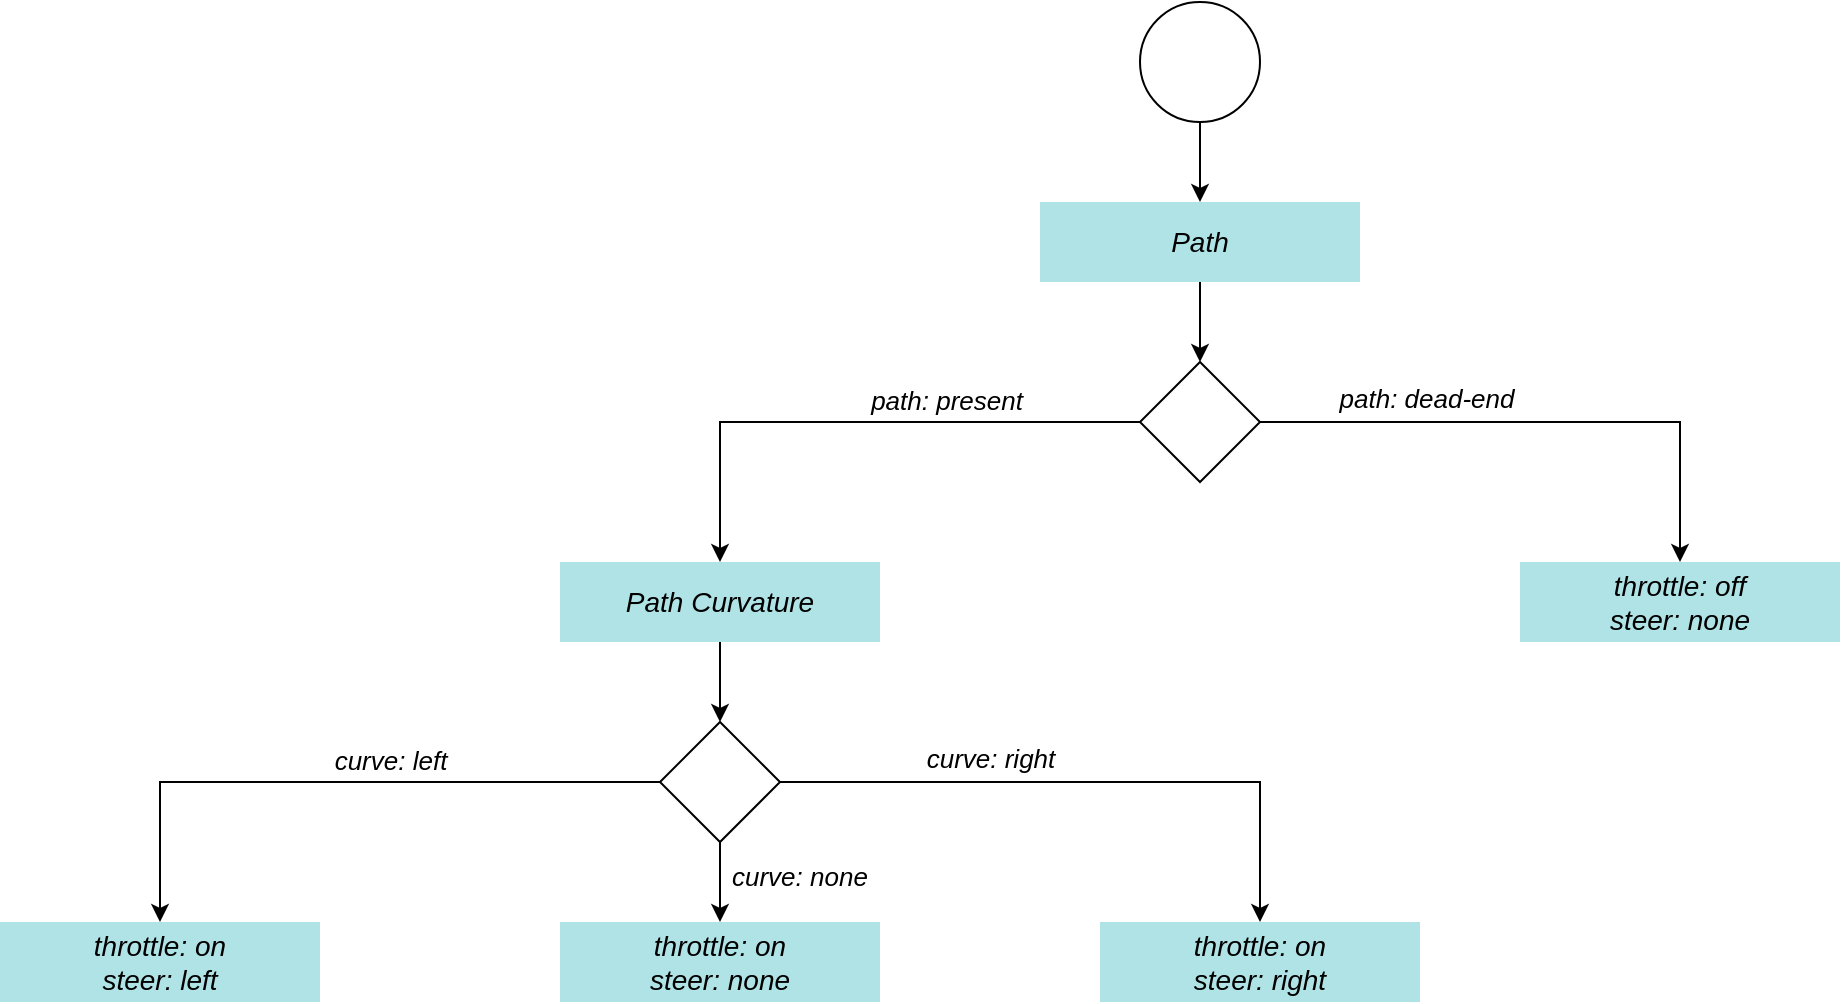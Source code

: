 <mxfile version="14.0.4" type="device"><diagram id="SEuXu_cQIe-IU6bPCZao" name="Page-1"><mxGraphModel dx="2361" dy="660" grid="1" gridSize="10" guides="1" tooltips="1" connect="1" arrows="1" fold="1" page="1" pageScale="1" pageWidth="1169" pageHeight="827" math="0" shadow="0"><root><mxCell id="0"/><mxCell id="1" parent="0"/><mxCell id="DzhI03-w_DWL_AGSozUM-20" style="edgeStyle=orthogonalEdgeStyle;rounded=0;orthogonalLoop=1;jettySize=auto;html=1;entryX=0.5;entryY=0;entryDx=0;entryDy=0;" edge="1" parent="1" source="DzhI03-w_DWL_AGSozUM-1" target="DzhI03-w_DWL_AGSozUM-2"><mxGeometry relative="1" as="geometry"/></mxCell><mxCell id="DzhI03-w_DWL_AGSozUM-1" value="" style="ellipse;whiteSpace=wrap;html=1;aspect=fixed;" vertex="1" parent="1"><mxGeometry x="530" y="20" width="60" height="60" as="geometry"/></mxCell><mxCell id="DzhI03-w_DWL_AGSozUM-21" style="edgeStyle=orthogonalEdgeStyle;rounded=0;orthogonalLoop=1;jettySize=auto;html=1;entryX=0.5;entryY=0;entryDx=0;entryDy=0;" edge="1" parent="1" source="DzhI03-w_DWL_AGSozUM-2" target="DzhI03-w_DWL_AGSozUM-3"><mxGeometry relative="1" as="geometry"/></mxCell><mxCell id="DzhI03-w_DWL_AGSozUM-2" value="&lt;span style=&quot;font-size: 16px&quot;&gt;Path&lt;/span&gt;" style="rounded=0;whiteSpace=wrap;html=1;fillColor=#b0e3e6;strokeColor=none;fontStyle=2" vertex="1" parent="1"><mxGeometry x="480" y="120" width="160" height="40" as="geometry"/></mxCell><mxCell id="DzhI03-w_DWL_AGSozUM-22" style="edgeStyle=orthogonalEdgeStyle;rounded=0;orthogonalLoop=1;jettySize=auto;html=1;entryX=0.5;entryY=0;entryDx=0;entryDy=0;" edge="1" parent="1" source="DzhI03-w_DWL_AGSozUM-3" target="DzhI03-w_DWL_AGSozUM-12"><mxGeometry relative="1" as="geometry"><Array as="points"><mxPoint x="320" y="230"/></Array></mxGeometry></mxCell><mxCell id="DzhI03-w_DWL_AGSozUM-39" value="&lt;font color=&quot;#000000&quot; style=&quot;font-size: 13px&quot;&gt;path: present&lt;/font&gt;" style="edgeLabel;html=1;align=center;verticalAlign=bottom;resizable=0;points=[];fontColor=#FFFFFF;fontSize=13;fontStyle=2;spacingTop=0;spacing=2;spacingLeft=0;labelPosition=center;verticalLabelPosition=top;" vertex="1" connectable="0" parent="DzhI03-w_DWL_AGSozUM-22"><mxGeometry x="-0.308" y="-1" relative="1" as="geometry"><mxPoint as="offset"/></mxGeometry></mxCell><mxCell id="DzhI03-w_DWL_AGSozUM-23" style="edgeStyle=orthogonalEdgeStyle;rounded=0;orthogonalLoop=1;jettySize=auto;html=1;entryX=0.5;entryY=0;entryDx=0;entryDy=0;" edge="1" parent="1" source="DzhI03-w_DWL_AGSozUM-3" target="DzhI03-w_DWL_AGSozUM-13"><mxGeometry relative="1" as="geometry"/></mxCell><mxCell id="DzhI03-w_DWL_AGSozUM-40" value="&lt;font style=&quot;font-size: 13px&quot;&gt;path: dead-end&lt;/font&gt;" style="edgeLabel;html=1;align=center;verticalAlign=bottom;resizable=0;points=[];fontSize=13;fontStyle=2;labelPosition=center;verticalLabelPosition=top;" vertex="1" connectable="0" parent="DzhI03-w_DWL_AGSozUM-23"><mxGeometry x="-0.406" y="2" relative="1" as="geometry"><mxPoint as="offset"/></mxGeometry></mxCell><mxCell id="DzhI03-w_DWL_AGSozUM-3" value="" style="rhombus;whiteSpace=wrap;html=1;" vertex="1" parent="1"><mxGeometry x="530" y="200" width="60" height="60" as="geometry"/></mxCell><mxCell id="DzhI03-w_DWL_AGSozUM-30" style="edgeStyle=orthogonalEdgeStyle;rounded=0;orthogonalLoop=1;jettySize=auto;html=1;entryX=0.5;entryY=0;entryDx=0;entryDy=0;" edge="1" parent="1" source="DzhI03-w_DWL_AGSozUM-6" target="DzhI03-w_DWL_AGSozUM-26"><mxGeometry relative="1" as="geometry"/></mxCell><mxCell id="DzhI03-w_DWL_AGSozUM-43" value="&lt;font color=&quot;#000000&quot; style=&quot;font-size: 13px&quot;&gt;curve: left&lt;/font&gt;" style="edgeLabel;html=1;align=center;verticalAlign=bottom;resizable=0;points=[];fontColor=#FFFFFF;fontSize=13;fontStyle=2;labelPosition=center;verticalLabelPosition=top;" vertex="1" connectable="0" parent="DzhI03-w_DWL_AGSozUM-30"><mxGeometry x="-0.156" y="-1" relative="1" as="geometry"><mxPoint as="offset"/></mxGeometry></mxCell><mxCell id="DzhI03-w_DWL_AGSozUM-31" style="edgeStyle=orthogonalEdgeStyle;rounded=0;orthogonalLoop=1;jettySize=auto;html=1;labelPosition=center;verticalLabelPosition=top;align=center;verticalAlign=bottom;" edge="1" parent="1" source="DzhI03-w_DWL_AGSozUM-6" target="DzhI03-w_DWL_AGSozUM-27"><mxGeometry relative="1" as="geometry"/></mxCell><mxCell id="DzhI03-w_DWL_AGSozUM-44" value="&lt;font color=&quot;#000000&quot; style=&quot;font-size: 13px&quot;&gt;curve: right&lt;/font&gt;" style="edgeLabel;html=1;align=center;verticalAlign=bottom;resizable=0;points=[];fontColor=#FFFFFF;fontSize=13;fontStyle=2;labelPosition=center;verticalLabelPosition=top;" vertex="1" connectable="0" parent="DzhI03-w_DWL_AGSozUM-31"><mxGeometry x="-0.323" y="2" relative="1" as="geometry"><mxPoint as="offset"/></mxGeometry></mxCell><mxCell id="DzhI03-w_DWL_AGSozUM-42" style="edgeStyle=orthogonalEdgeStyle;rounded=0;orthogonalLoop=1;jettySize=auto;html=1;entryX=0.5;entryY=0;entryDx=0;entryDy=0;fontColor=#FFFFFF;" edge="1" parent="1" source="DzhI03-w_DWL_AGSozUM-6" target="DzhI03-w_DWL_AGSozUM-41"><mxGeometry relative="1" as="geometry"/></mxCell><mxCell id="DzhI03-w_DWL_AGSozUM-45" value="&lt;font color=&quot;#000000&quot; style=&quot;font-size: 13px&quot;&gt;curve: none&lt;/font&gt;" style="edgeLabel;html=1;align=left;verticalAlign=middle;resizable=0;points=[];fontColor=#FFFFFF;fontStyle=2;fontSize=13;labelPosition=right;verticalLabelPosition=middle;spacingLeft=4;" vertex="1" connectable="0" parent="DzhI03-w_DWL_AGSozUM-42"><mxGeometry x="-0.183" relative="1" as="geometry"><mxPoint as="offset"/></mxGeometry></mxCell><mxCell id="DzhI03-w_DWL_AGSozUM-6" value="" style="rhombus;whiteSpace=wrap;html=1;" vertex="1" parent="1"><mxGeometry x="290" y="380" width="60" height="60" as="geometry"/></mxCell><mxCell id="DzhI03-w_DWL_AGSozUM-24" style="edgeStyle=orthogonalEdgeStyle;rounded=0;orthogonalLoop=1;jettySize=auto;html=1;entryX=0.5;entryY=0;entryDx=0;entryDy=0;" edge="1" parent="1" source="DzhI03-w_DWL_AGSozUM-12" target="DzhI03-w_DWL_AGSozUM-6"><mxGeometry relative="1" as="geometry"/></mxCell><mxCell id="DzhI03-w_DWL_AGSozUM-12" value="&lt;span style=&quot;font-size: 16px&quot;&gt;Path Curvature&lt;/span&gt;" style="rounded=0;whiteSpace=wrap;html=1;fillColor=#b0e3e6;strokeColor=none;fontStyle=2" vertex="1" parent="1"><mxGeometry x="240" y="300" width="160" height="40" as="geometry"/></mxCell><mxCell id="DzhI03-w_DWL_AGSozUM-13" value="&lt;span style=&quot;font-size: 16px&quot;&gt;throttle: off&lt;br&gt;steer: none&lt;br&gt;&lt;/span&gt;" style="rounded=0;whiteSpace=wrap;html=1;fillColor=#b0e3e6;strokeColor=none;fontStyle=2" vertex="1" parent="1"><mxGeometry x="720" y="300" width="160" height="40" as="geometry"/></mxCell><mxCell id="DzhI03-w_DWL_AGSozUM-32" style="edgeStyle=orthogonalEdgeStyle;rounded=0;orthogonalLoop=1;jettySize=auto;html=1;entryX=0.5;entryY=0;entryDx=0;entryDy=0;" edge="1" parent="1" target="DzhI03-w_DWL_AGSozUM-28"><mxGeometry relative="1" as="geometry"><mxPoint x="770" y="410" as="sourcePoint"/></mxGeometry></mxCell><mxCell id="DzhI03-w_DWL_AGSozUM-33" style="edgeStyle=orthogonalEdgeStyle;rounded=0;orthogonalLoop=1;jettySize=auto;html=1;entryX=0.5;entryY=0;entryDx=0;entryDy=0;" edge="1" parent="1" target="DzhI03-w_DWL_AGSozUM-29"><mxGeometry relative="1" as="geometry"><mxPoint x="830" y="410" as="sourcePoint"/></mxGeometry></mxCell><mxCell id="DzhI03-w_DWL_AGSozUM-26" value="&lt;font style=&quot;font-size: 14px;&quot;&gt;throttle: on&lt;br style=&quot;font-size: 14px;&quot;&gt;steer: left&lt;br style=&quot;font-size: 14px;&quot;&gt;&lt;/font&gt;" style="rounded=0;whiteSpace=wrap;html=1;fillColor=#b0e3e6;fontStyle=2;strokeColor=none;fontSize=14;" vertex="1" parent="1"><mxGeometry x="-40" y="480" width="160" height="40" as="geometry"/></mxCell><mxCell id="DzhI03-w_DWL_AGSozUM-27" value="&lt;font style=&quot;font-size: 14px;&quot;&gt;throttle: on&lt;br style=&quot;font-size: 14px;&quot;&gt;steer: right&lt;br style=&quot;font-size: 14px;&quot;&gt;&lt;/font&gt;" style="rounded=0;whiteSpace=wrap;html=1;fillColor=#b0e3e6;fontStyle=2;strokeColor=none;fontSize=14;" vertex="1" parent="1"><mxGeometry x="510" y="480" width="160" height="40" as="geometry"/></mxCell><mxCell id="DzhI03-w_DWL_AGSozUM-41" value="&lt;font style=&quot;font-size: 14px;&quot;&gt;throttle: on&lt;br style=&quot;font-size: 14px;&quot;&gt;steer: none&lt;br style=&quot;font-size: 14px;&quot;&gt;&lt;/font&gt;" style="rounded=0;whiteSpace=wrap;html=1;fillColor=#b0e3e6;fontStyle=2;strokeColor=none;fontSize=14;" vertex="1" parent="1"><mxGeometry x="240" y="480" width="160" height="40" as="geometry"/></mxCell><mxCell id="DzhI03-w_DWL_AGSozUM-46" value="&lt;span style=&quot;font-size: 14px;&quot;&gt;Path&lt;/span&gt;" style="rounded=0;whiteSpace=wrap;html=1;fillColor=#b0e3e6;strokeColor=none;fontStyle=2;fontSize=14;" vertex="1" parent="1"><mxGeometry x="480" y="120" width="160" height="40" as="geometry"/></mxCell><mxCell id="DzhI03-w_DWL_AGSozUM-47" value="&lt;span style=&quot;font-size: 14px;&quot;&gt;Path Curvature&lt;/span&gt;" style="rounded=0;whiteSpace=wrap;html=1;fillColor=#b0e3e6;strokeColor=none;fontStyle=2;fontSize=14;" vertex="1" parent="1"><mxGeometry x="240" y="300" width="160" height="40" as="geometry"/></mxCell><mxCell id="DzhI03-w_DWL_AGSozUM-48" value="&lt;span style=&quot;font-size: 14px;&quot;&gt;throttle: off&lt;br style=&quot;font-size: 14px;&quot;&gt;steer: none&lt;br style=&quot;font-size: 14px;&quot;&gt;&lt;/span&gt;" style="rounded=0;whiteSpace=wrap;html=1;fillColor=#b0e3e6;strokeColor=none;fontStyle=2;fontSize=14;" vertex="1" parent="1"><mxGeometry x="720" y="300" width="160" height="40" as="geometry"/></mxCell></root></mxGraphModel></diagram></mxfile>